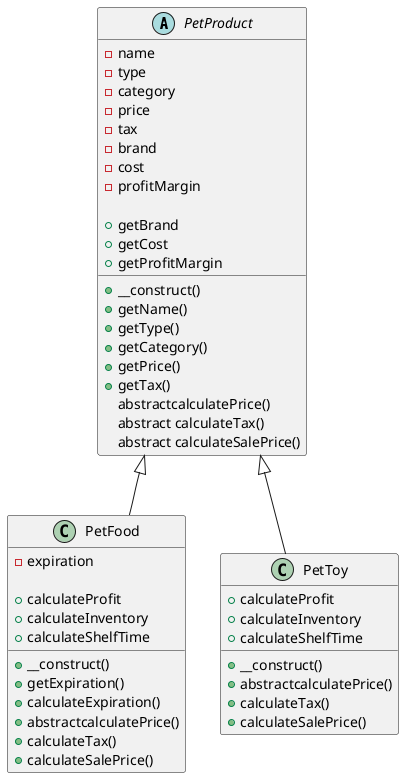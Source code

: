 @startuml

abstract class PetProduct {
  - name
  - type
  - category
  - price
  - tax
  -brand
  -cost
  -profitMargin

  + __construct()
  + getName()
  + getType()
  + getCategory()
  + getPrice()
  + getTax()
  +getBrand
  +getCost
  +getProfitMargin
  abstractcalculatePrice()
  abstract calculateTax()
  abstract calculateSalePrice()
}

class PetFood extends PetProduct {
  - expiration

  + __construct()
  + getExpiration()
  + calculateExpiration()
  +abstractcalculatePrice()
  + calculateTax()
  + calculateSalePrice()
  + calculateProfit
  +calculateInventory
  +calculateShelfTime
}

class PetToy extends PetProduct {

  + __construct()
  +abstractcalculatePrice()
  + calculateTax()
  + calculateSalePrice()
  + calculateProfit
  +calculateInventory
  +calculateShelfTime
}

@enduml

